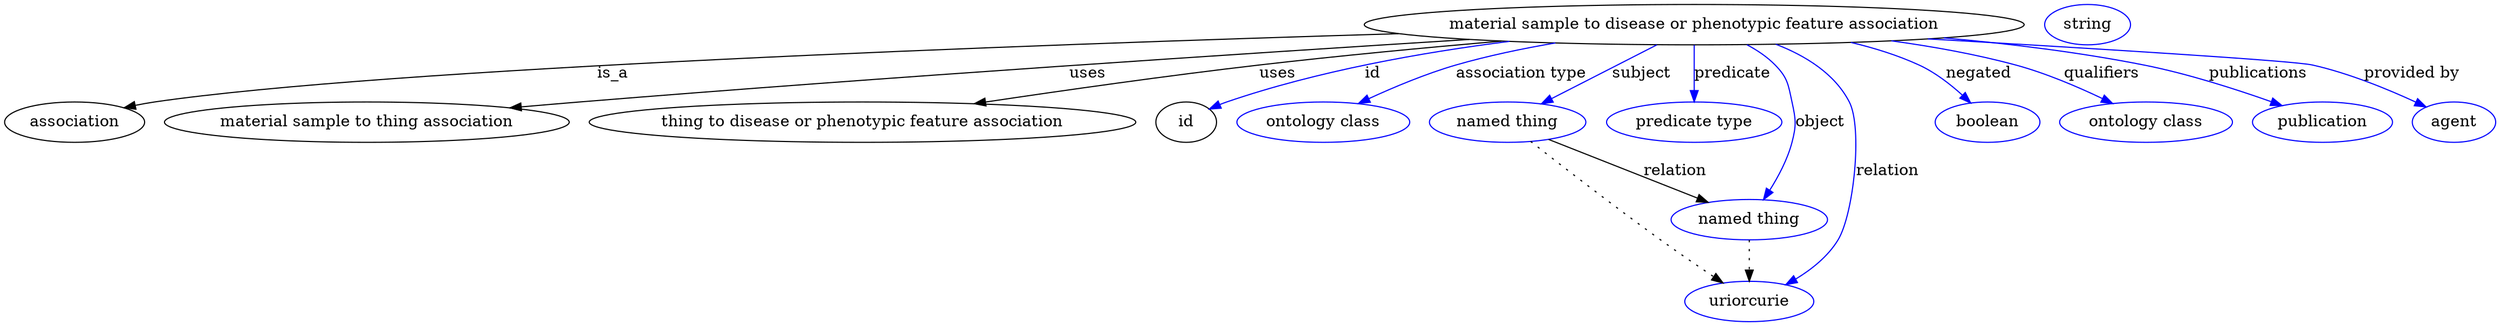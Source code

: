 digraph {
	graph [bb="0,0,1804.9,283"];
	node [label="\N"];
	"material sample to disease or phenotypic feature association"	 [height=0.5,
		label="material sample to disease or phenotypic feature association",
		pos="1205,265",
		width=6.2286];
	association	 [height=0.5,
		pos="50.046,178",
		width=1.3902];
	"material sample to disease or phenotypic feature association" -> association	 [label=is_a,
		lp="435.05,221.5",
		pos="e,86.235,190.44 998.6,257.93 729.53,247.69 273.9,226.55 109.05,196 104.84,195.22 100.51,194.25 96.199,193.16"];
	"material sample to thing association"	 [height=0.5,
		pos="257.05,178",
		width=3.8635];
	"material sample to disease or phenotypic feature association" -> "material sample to thing association"	 [label=uses,
		lp="747.05,221.5",
		pos="e,356.91,190.61 1041.7,252.67 879.91,240.04 625.15,219.04 405.05,196 392.76,194.71 379.9,193.28 367.13,191.8"];
	"thing to disease or phenotypic feature association"	 [height=0.5,
		pos="599.05,178",
		width=5.1454];
	"material sample to disease or phenotypic feature association" -> "thing to disease or phenotypic feature association"	 [label=uses,
		lp="912.05,221.5",
		pos="e,686.12,193.95 1070.5,250.6 1017.3,244.52 955.73,237 900.05,229 831.73,219.19 755.03,206.16 696.16,195.73"];
	id	 [height=0.5,
		pos="829.05,178",
		width=0.75];
	"material sample to disease or phenotypic feature association" -> id	 [color=blue,
		label=id,
		lp="980.55,221.5",
		pos="e,850.04,189.39 1082.4,249.91 1016.5,239.39 934.75,222.39 865.05,196 863.18,195.29 861.29,194.52 859.39,193.71",
		style=solid];
	"association type"	 [color=blue,
		height=0.5,
		label="ontology class",
		pos="936.05,178",
		width=1.7151];
	"material sample to disease or phenotypic feature association" -> "association type"	 [color=blue,
		label="association type",
		lp="1082,221.5",
		pos="e,963.79,194.26 1109.4,248.7 1085.8,243.5 1060.7,236.97 1038,229 1015.6,221.1 991.69,209.36 972.69,199.14",
		style=solid];
	subject	 [color=blue,
		height=0.5,
		label="named thing",
		pos="1071,178",
		width=1.5346];
	"material sample to disease or phenotypic feature association" -> subject	 [color=blue,
		label=subject,
		lp="1166.5,221.5",
		pos="e,1096.1,194.24 1177.3,246.97 1156.2,233.26 1127,214.34 1104.6,199.79",
		style=solid];
	predicate	 [color=blue,
		height=0.5,
		label="predicate type",
		pos="1205,178",
		width=1.679];
	"material sample to disease or phenotypic feature association" -> predicate	 [color=blue,
		label=predicate,
		lp="1230,221.5",
		pos="e,1205,196 1205,246.97 1205,235.19 1205,219.56 1205,206.16",
		style=solid];
	object	 [color=blue,
		height=0.5,
		label="named thing",
		pos="1249,91",
		width=1.5346];
	"material sample to disease or phenotypic feature association" -> object	 [color=blue,
		label=object,
		lp="1293,178",
		pos="e,1258.2,108.78 1238.2,247.09 1245.7,241.96 1253.2,235.87 1259,229 1269.5,216.73 1270.6,211.75 1274,196 1279.8,169.44 1271,139.27 \
1262.3,118.11",
		style=solid];
	relation	 [color=blue,
		height=0.5,
		label=uriorcurie,
		pos="1249,18",
		width=1.2638];
	"material sample to disease or phenotypic feature association" -> relation	 [color=blue,
		label=relation,
		lp="1344,134.5",
		pos="e,1275.4,32.976 1256.9,247.42 1279.6,236.6 1303.4,220.09 1314,196 1321.6,178.82 1329.8,108.94 1313,73 1306.7,59.43 1295.2,47.929 \
1283.7,39.008",
		style=solid];
	negated	 [color=blue,
		height=0.5,
		label=boolean,
		pos="1429,178",
		width=1.0652];
	"material sample to disease or phenotypic feature association" -> negated	 [color=blue,
		label=negated,
		lp="1418.5,221.5",
		pos="e,1415.9,195.27 1305.7,248.84 1335.6,242.98 1363.9,236.05 1377,229 1389.1,222.57 1400.2,212.51 1409,203.02",
		style=solid];
	qualifiers	 [color=blue,
		height=0.5,
		label="ontology class",
		pos="1547,178",
		width=1.7151];
	"material sample to disease or phenotypic feature association" -> qualifiers	 [color=blue,
		label=qualifiers,
		lp="1506,221.5",
		pos="e,1520,194.28 1347,251.03 1379.3,245.81 1413.2,238.69 1444,229 1467.4,221.66 1492,209.66 1511.3,199.14",
		style=solid];
	publications	 [color=blue,
		height=0.5,
		label=publication,
		pos="1677,178",
		width=1.3902];
	"material sample to disease or phenotypic feature association" -> publications	 [color=blue,
		label=publications,
		lp="1621.5,221.5",
		pos="e,1645.2,191.99 1380.7,253.76 1431.3,248.41 1486.2,240.55 1536,229 1570.5,221.01 1608.2,207.12 1635.9,195.85",
		style=solid];
	"provided by"	 [color=blue,
		height=0.5,
		label=agent,
		pos="1775,178",
		width=0.83048];
	"material sample to disease or phenotypic feature association" -> "provided by"	 [color=blue,
		label="provided by",
		lp="1734,221.5",
		pos="e,1753.2,190.35 1366.5,252.5 1495.5,242.46 1655.4,229.9 1659,229 1689.3,221.54 1721.5,206.74 1744.3,195",
		style=solid];
	association_id	 [color=blue,
		height=0.5,
		label=string,
		pos="1478,265",
		width=0.84854];
	subject -> object	 [label=relation,
		lp="1192,134.5",
		pos="e,1218.4,105.98 1102.1,162.85 1131.8,148.31 1176.8,126.3 1209.2,110.47"];
	subject -> relation	 [pos="e,1229.6,34.435 1089.4,160.71 1111.8,139.73 1150.9,103.41 1185,73 1196.9,62.421 1210.3,50.916 1221.7,41.177",
		style=dotted];
	object -> relation	 [pos="e,1249,36.09 1249,72.955 1249,64.883 1249,55.176 1249,46.182",
		style=dotted];
}
